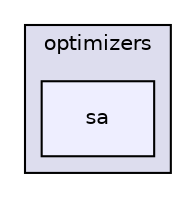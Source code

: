 digraph "src/mlpack/core/optimizers/sa" {
  compound=true
  node [ fontsize="10", fontname="Helvetica"];
  edge [ labelfontsize="10", labelfontname="Helvetica"];
  subgraph clusterdir_becda7b54266400a4fb5aab8b420973e {
    graph [ bgcolor="#ddddee", pencolor="black", label="optimizers" fontname="Helvetica", fontsize="10", URL="dir_becda7b54266400a4fb5aab8b420973e.html"]
  dir_c28fe4844ed6b7b9db8994d661f50b2e [shape=box, label="sa", style="filled", fillcolor="#eeeeff", pencolor="black", URL="dir_c28fe4844ed6b7b9db8994d661f50b2e.html"];
  }
}
